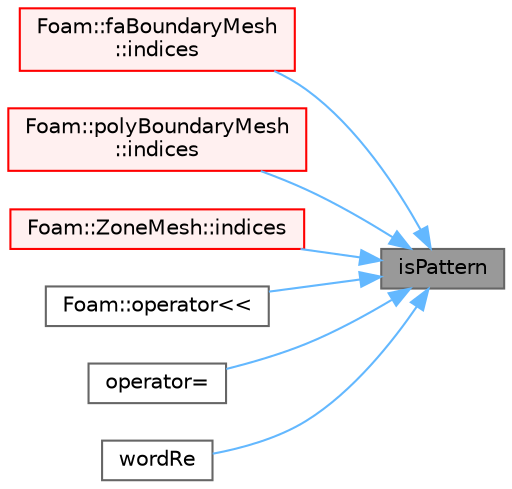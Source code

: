 digraph "isPattern"
{
 // LATEX_PDF_SIZE
  bgcolor="transparent";
  edge [fontname=Helvetica,fontsize=10,labelfontname=Helvetica,labelfontsize=10];
  node [fontname=Helvetica,fontsize=10,shape=box,height=0.2,width=0.4];
  rankdir="RL";
  Node1 [id="Node000001",label="isPattern",height=0.2,width=0.4,color="gray40", fillcolor="grey60", style="filled", fontcolor="black",tooltip=" "];
  Node1 -> Node2 [id="edge1_Node000001_Node000002",dir="back",color="steelblue1",style="solid",tooltip=" "];
  Node2 [id="Node000002",label="Foam::faBoundaryMesh\l::indices",height=0.2,width=0.4,color="red", fillcolor="#FFF0F0", style="filled",URL="$classFoam_1_1faBoundaryMesh.html#aeefe05a8ca2402a7c5d13b764c0cd00d",tooltip=" "];
  Node1 -> Node4 [id="edge2_Node000001_Node000004",dir="back",color="steelblue1",style="solid",tooltip=" "];
  Node4 [id="Node000004",label="Foam::polyBoundaryMesh\l::indices",height=0.2,width=0.4,color="red", fillcolor="#FFF0F0", style="filled",URL="$classFoam_1_1polyBoundaryMesh.html#aeefe05a8ca2402a7c5d13b764c0cd00d",tooltip=" "];
  Node1 -> Node6 [id="edge3_Node000001_Node000006",dir="back",color="steelblue1",style="solid",tooltip=" "];
  Node6 [id="Node000006",label="Foam::ZoneMesh::indices",height=0.2,width=0.4,color="red", fillcolor="#FFF0F0", style="filled",URL="$classFoam_1_1ZoneMesh.html#aeefe05a8ca2402a7c5d13b764c0cd00d",tooltip=" "];
  Node1 -> Node8 [id="edge4_Node000001_Node000008",dir="back",color="steelblue1",style="solid",tooltip=" "];
  Node8 [id="Node000008",label="Foam::operator\<\<",height=0.2,width=0.4,color="grey40", fillcolor="white", style="filled",URL="$namespaceFoam.html#af04d5835c41dee8c6786a3fdb680b7a6",tooltip=" "];
  Node1 -> Node9 [id="edge5_Node000001_Node000009",dir="back",color="steelblue1",style="solid",tooltip=" "];
  Node9 [id="Node000009",label="operator=",height=0.2,width=0.4,color="grey40", fillcolor="white", style="filled",URL="$classFoam_1_1wordRe.html#a6f24668eed12520b6df80aaba8ac3744",tooltip=" "];
  Node1 -> Node10 [id="edge6_Node000001_Node000010",dir="back",color="steelblue1",style="solid",tooltip=" "];
  Node10 [id="Node000010",label="wordRe",height=0.2,width=0.4,color="grey40", fillcolor="white", style="filled",URL="$classFoam_1_1wordRe.html#a91ca3ff58208828af8b4841a072f9fb5",tooltip=" "];
}
